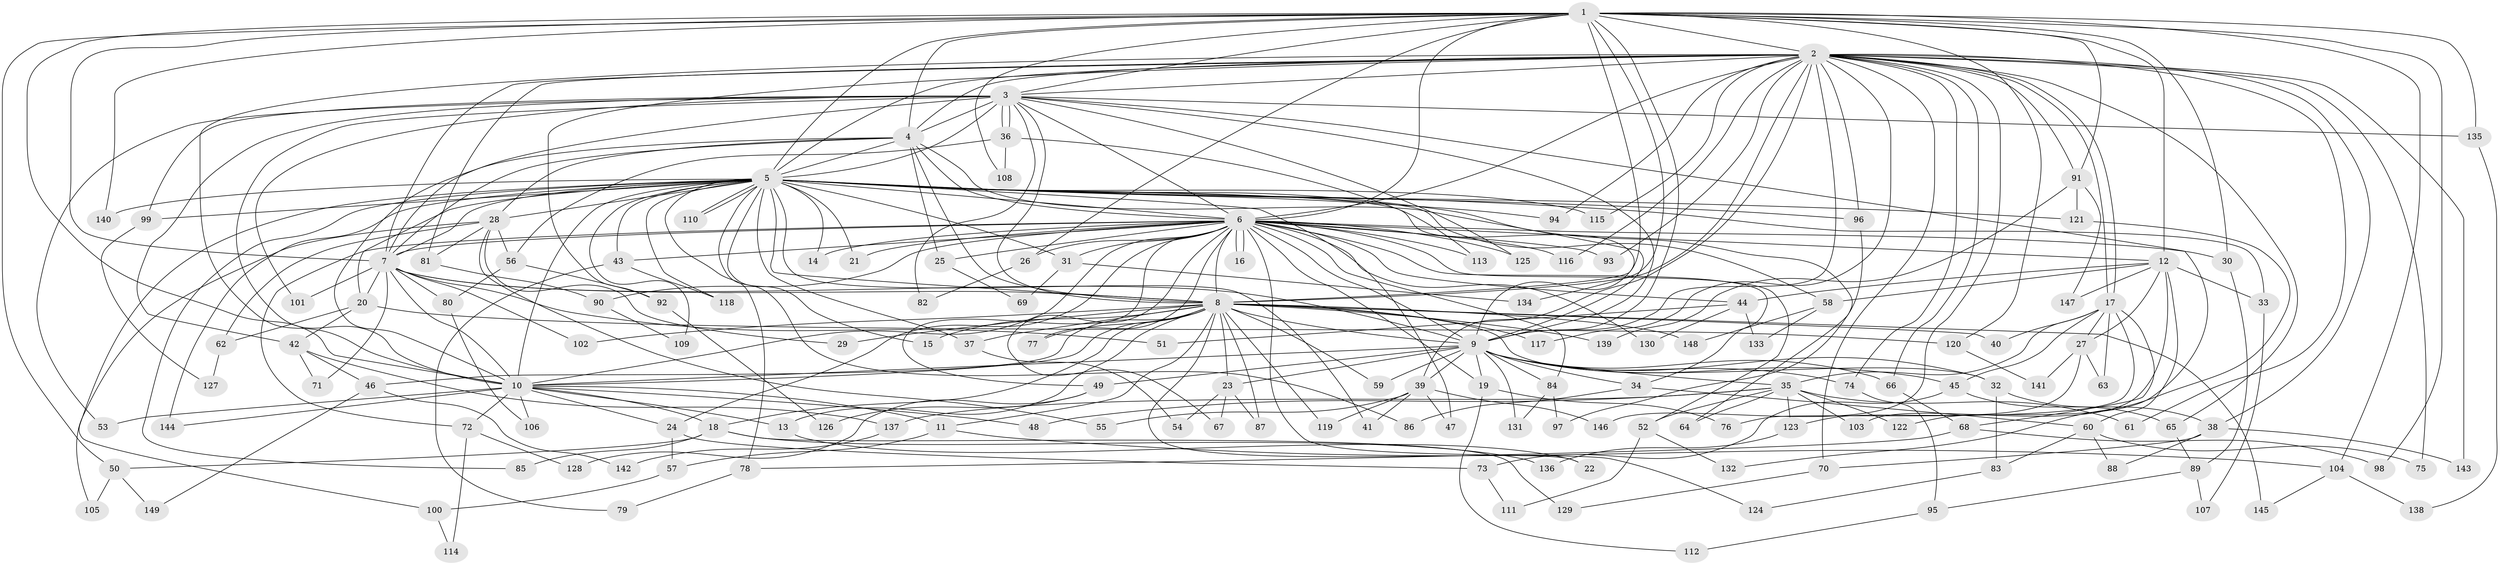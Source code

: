 // Generated by graph-tools (version 1.1) at 2025/45/03/09/25 04:45:54]
// undirected, 149 vertices, 323 edges
graph export_dot {
graph [start="1"]
  node [color=gray90,style=filled];
  1;
  2;
  3;
  4;
  5;
  6;
  7;
  8;
  9;
  10;
  11;
  12;
  13;
  14;
  15;
  16;
  17;
  18;
  19;
  20;
  21;
  22;
  23;
  24;
  25;
  26;
  27;
  28;
  29;
  30;
  31;
  32;
  33;
  34;
  35;
  36;
  37;
  38;
  39;
  40;
  41;
  42;
  43;
  44;
  45;
  46;
  47;
  48;
  49;
  50;
  51;
  52;
  53;
  54;
  55;
  56;
  57;
  58;
  59;
  60;
  61;
  62;
  63;
  64;
  65;
  66;
  67;
  68;
  69;
  70;
  71;
  72;
  73;
  74;
  75;
  76;
  77;
  78;
  79;
  80;
  81;
  82;
  83;
  84;
  85;
  86;
  87;
  88;
  89;
  90;
  91;
  92;
  93;
  94;
  95;
  96;
  97;
  98;
  99;
  100;
  101;
  102;
  103;
  104;
  105;
  106;
  107;
  108;
  109;
  110;
  111;
  112;
  113;
  114;
  115;
  116;
  117;
  118;
  119;
  120;
  121;
  122;
  123;
  124;
  125;
  126;
  127;
  128;
  129;
  130;
  131;
  132;
  133;
  134;
  135;
  136;
  137;
  138;
  139;
  140;
  141;
  142;
  143;
  144;
  145;
  146;
  147;
  148;
  149;
  1 -- 2;
  1 -- 3;
  1 -- 4;
  1 -- 5;
  1 -- 6;
  1 -- 7;
  1 -- 8;
  1 -- 9;
  1 -- 10;
  1 -- 12;
  1 -- 26;
  1 -- 30;
  1 -- 50;
  1 -- 91;
  1 -- 98;
  1 -- 104;
  1 -- 108;
  1 -- 120;
  1 -- 134;
  1 -- 135;
  1 -- 140;
  2 -- 3;
  2 -- 4;
  2 -- 5;
  2 -- 6;
  2 -- 7;
  2 -- 8;
  2 -- 9;
  2 -- 10;
  2 -- 17;
  2 -- 17;
  2 -- 38;
  2 -- 39;
  2 -- 61;
  2 -- 65;
  2 -- 66;
  2 -- 70;
  2 -- 74;
  2 -- 75;
  2 -- 81;
  2 -- 91;
  2 -- 92;
  2 -- 93;
  2 -- 94;
  2 -- 96;
  2 -- 115;
  2 -- 116;
  2 -- 117;
  2 -- 143;
  2 -- 146;
  3 -- 4;
  3 -- 5;
  3 -- 6;
  3 -- 7;
  3 -- 8;
  3 -- 9;
  3 -- 10;
  3 -- 36;
  3 -- 36;
  3 -- 42;
  3 -- 53;
  3 -- 82;
  3 -- 99;
  3 -- 101;
  3 -- 122;
  3 -- 125;
  3 -- 135;
  4 -- 5;
  4 -- 6;
  4 -- 7;
  4 -- 8;
  4 -- 9;
  4 -- 10;
  4 -- 25;
  4 -- 28;
  5 -- 6;
  5 -- 7;
  5 -- 8;
  5 -- 9;
  5 -- 10;
  5 -- 14;
  5 -- 15;
  5 -- 20;
  5 -- 21;
  5 -- 28;
  5 -- 31;
  5 -- 33;
  5 -- 37;
  5 -- 41;
  5 -- 43;
  5 -- 47;
  5 -- 58;
  5 -- 64;
  5 -- 78;
  5 -- 85;
  5 -- 86;
  5 -- 94;
  5 -- 96;
  5 -- 99;
  5 -- 100;
  5 -- 109;
  5 -- 110;
  5 -- 110;
  5 -- 115;
  5 -- 118;
  5 -- 121;
  5 -- 140;
  5 -- 144;
  6 -- 7;
  6 -- 8;
  6 -- 9;
  6 -- 10;
  6 -- 12;
  6 -- 14;
  6 -- 16;
  6 -- 16;
  6 -- 19;
  6 -- 21;
  6 -- 24;
  6 -- 25;
  6 -- 26;
  6 -- 30;
  6 -- 31;
  6 -- 34;
  6 -- 43;
  6 -- 44;
  6 -- 49;
  6 -- 52;
  6 -- 67;
  6 -- 72;
  6 -- 77;
  6 -- 84;
  6 -- 90;
  6 -- 93;
  6 -- 113;
  6 -- 116;
  6 -- 124;
  6 -- 125;
  6 -- 130;
  7 -- 8;
  7 -- 9;
  7 -- 10;
  7 -- 20;
  7 -- 51;
  7 -- 71;
  7 -- 80;
  7 -- 101;
  7 -- 102;
  8 -- 9;
  8 -- 10;
  8 -- 11;
  8 -- 13;
  8 -- 15;
  8 -- 18;
  8 -- 22;
  8 -- 23;
  8 -- 29;
  8 -- 32;
  8 -- 37;
  8 -- 40;
  8 -- 46;
  8 -- 59;
  8 -- 77;
  8 -- 87;
  8 -- 102;
  8 -- 117;
  8 -- 119;
  8 -- 139;
  8 -- 145;
  8 -- 148;
  9 -- 10;
  9 -- 19;
  9 -- 23;
  9 -- 32;
  9 -- 34;
  9 -- 35;
  9 -- 39;
  9 -- 45;
  9 -- 49;
  9 -- 59;
  9 -- 66;
  9 -- 74;
  9 -- 84;
  9 -- 131;
  10 -- 11;
  10 -- 13;
  10 -- 18;
  10 -- 24;
  10 -- 48;
  10 -- 53;
  10 -- 72;
  10 -- 106;
  10 -- 144;
  11 -- 57;
  11 -- 104;
  12 -- 27;
  12 -- 33;
  12 -- 44;
  12 -- 58;
  12 -- 60;
  12 -- 103;
  12 -- 147;
  13 -- 22;
  17 -- 27;
  17 -- 35;
  17 -- 40;
  17 -- 45;
  17 -- 63;
  17 -- 68;
  17 -- 76;
  18 -- 50;
  18 -- 85;
  18 -- 129;
  18 -- 136;
  19 -- 76;
  19 -- 112;
  20 -- 42;
  20 -- 62;
  20 -- 120;
  23 -- 54;
  23 -- 67;
  23 -- 87;
  24 -- 57;
  24 -- 73;
  25 -- 69;
  26 -- 82;
  27 -- 63;
  27 -- 123;
  27 -- 141;
  28 -- 29;
  28 -- 55;
  28 -- 56;
  28 -- 62;
  28 -- 81;
  28 -- 105;
  30 -- 89;
  31 -- 69;
  31 -- 134;
  32 -- 38;
  32 -- 83;
  33 -- 107;
  34 -- 60;
  34 -- 86;
  35 -- 48;
  35 -- 52;
  35 -- 61;
  35 -- 64;
  35 -- 103;
  35 -- 122;
  35 -- 123;
  35 -- 137;
  36 -- 56;
  36 -- 108;
  36 -- 113;
  37 -- 54;
  38 -- 70;
  38 -- 88;
  38 -- 143;
  39 -- 41;
  39 -- 47;
  39 -- 55;
  39 -- 119;
  39 -- 146;
  42 -- 46;
  42 -- 71;
  42 -- 137;
  43 -- 79;
  43 -- 118;
  44 -- 51;
  44 -- 130;
  44 -- 133;
  45 -- 65;
  45 -- 73;
  46 -- 142;
  46 -- 149;
  49 -- 126;
  49 -- 128;
  50 -- 105;
  50 -- 149;
  52 -- 111;
  52 -- 132;
  56 -- 80;
  56 -- 92;
  57 -- 100;
  58 -- 133;
  58 -- 148;
  60 -- 75;
  60 -- 83;
  60 -- 88;
  62 -- 127;
  65 -- 89;
  66 -- 68;
  68 -- 78;
  68 -- 98;
  70 -- 129;
  72 -- 114;
  72 -- 128;
  73 -- 111;
  74 -- 95;
  78 -- 79;
  80 -- 106;
  81 -- 90;
  83 -- 124;
  84 -- 97;
  84 -- 131;
  89 -- 95;
  89 -- 107;
  90 -- 109;
  91 -- 121;
  91 -- 139;
  91 -- 147;
  92 -- 126;
  95 -- 112;
  96 -- 97;
  99 -- 127;
  100 -- 114;
  104 -- 138;
  104 -- 145;
  120 -- 141;
  121 -- 132;
  123 -- 136;
  135 -- 138;
  137 -- 142;
}
